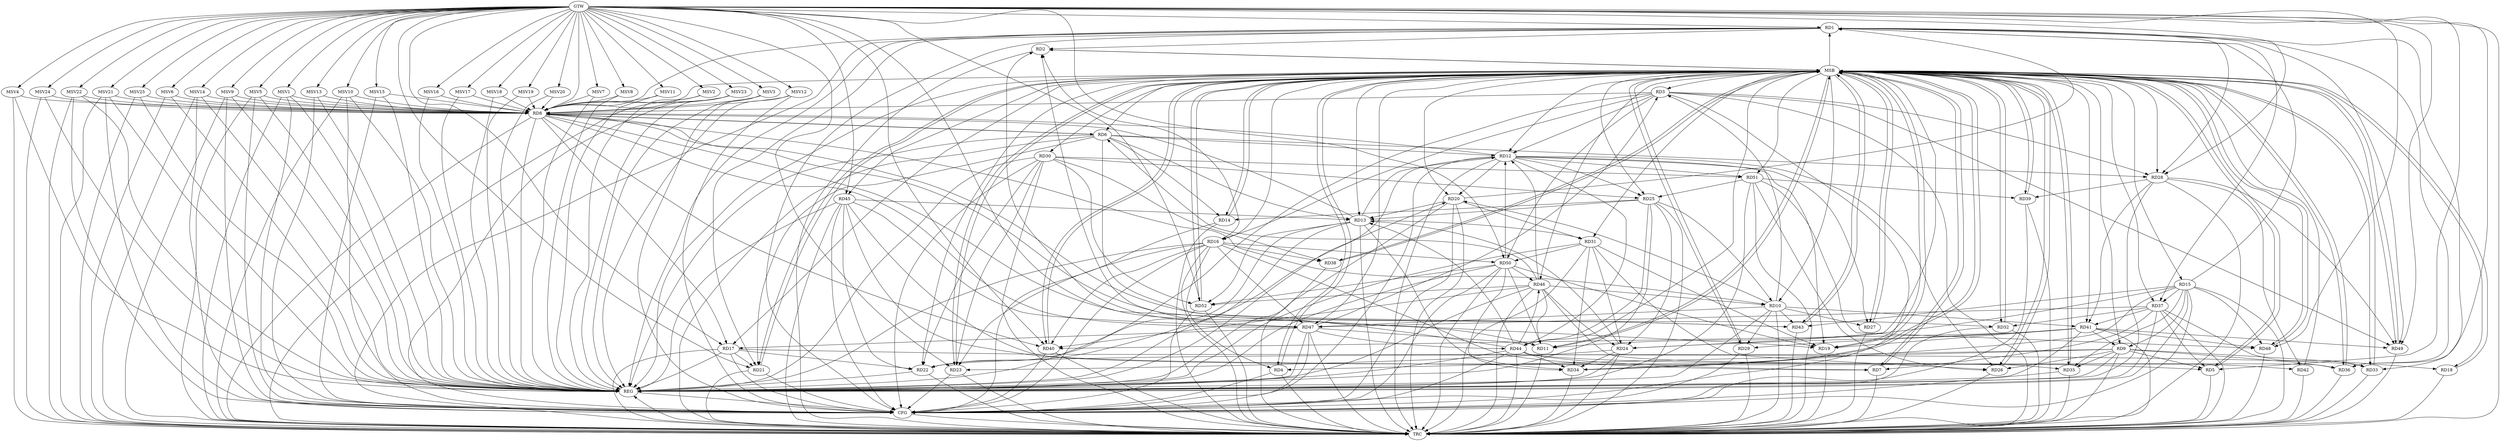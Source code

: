 strict digraph G {
  RD1 [ label="RD1" ];
  RD2 [ label="RD2" ];
  RD3 [ label="RD3" ];
  RD4 [ label="RD4" ];
  RD5 [ label="RD5" ];
  RD6 [ label="RD6" ];
  RD7 [ label="RD7" ];
  RD8 [ label="RD8" ];
  RD9 [ label="RD9" ];
  RD10 [ label="RD10" ];
  RD11 [ label="RD11" ];
  RD12 [ label="RD12" ];
  RD13 [ label="RD13" ];
  RD14 [ label="RD14" ];
  RD15 [ label="RD15" ];
  RD16 [ label="RD16" ];
  RD17 [ label="RD17" ];
  RD18 [ label="RD18" ];
  RD19 [ label="RD19" ];
  RD20 [ label="RD20" ];
  RD21 [ label="RD21" ];
  RD22 [ label="RD22" ];
  RD23 [ label="RD23" ];
  RD24 [ label="RD24" ];
  RD25 [ label="RD25" ];
  RD26 [ label="RD26" ];
  RD27 [ label="RD27" ];
  RD28 [ label="RD28" ];
  RD29 [ label="RD29" ];
  RD30 [ label="RD30" ];
  RD31 [ label="RD31" ];
  RD32 [ label="RD32" ];
  RD33 [ label="RD33" ];
  RD34 [ label="RD34" ];
  RD35 [ label="RD35" ];
  RD36 [ label="RD36" ];
  RD37 [ label="RD37" ];
  RD38 [ label="RD38" ];
  RD39 [ label="RD39" ];
  RD40 [ label="RD40" ];
  RD41 [ label="RD41" ];
  RD42 [ label="RD42" ];
  RD43 [ label="RD43" ];
  RD44 [ label="RD44" ];
  RD45 [ label="RD45" ];
  RD46 [ label="RD46" ];
  RD47 [ label="RD47" ];
  RD48 [ label="RD48" ];
  RD49 [ label="RD49" ];
  RD50 [ label="RD50" ];
  RD51 [ label="RD51" ];
  RD52 [ label="RD52" ];
  GTW [ label="GTW" ];
  REG [ label="REG" ];
  MSB [ label="MSB" ];
  CFG [ label="CFG" ];
  TRC [ label="TRC" ];
  MSV1 [ label="MSV1" ];
  MSV2 [ label="MSV2" ];
  MSV3 [ label="MSV3" ];
  MSV4 [ label="MSV4" ];
  MSV5 [ label="MSV5" ];
  MSV6 [ label="MSV6" ];
  MSV7 [ label="MSV7" ];
  MSV8 [ label="MSV8" ];
  MSV9 [ label="MSV9" ];
  MSV10 [ label="MSV10" ];
  MSV11 [ label="MSV11" ];
  MSV12 [ label="MSV12" ];
  MSV13 [ label="MSV13" ];
  MSV14 [ label="MSV14" ];
  MSV15 [ label="MSV15" ];
  MSV16 [ label="MSV16" ];
  MSV17 [ label="MSV17" ];
  MSV18 [ label="MSV18" ];
  MSV19 [ label="MSV19" ];
  MSV20 [ label="MSV20" ];
  MSV21 [ label="MSV21" ];
  MSV22 [ label="MSV22" ];
  MSV23 [ label="MSV23" ];
  MSV24 [ label="MSV24" ];
  MSV25 [ label="MSV25" ];
  RD1 -> RD2;
  RD1 -> RD8;
  RD15 -> RD1;
  RD20 -> RD1;
  RD1 -> RD21;
  RD1 -> RD28;
  RD1 -> RD33;
  RD1 -> RD36;
  RD1 -> RD37;
  RD1 -> RD49;
  RD16 -> RD2;
  RD44 -> RD2;
  RD47 -> RD2;
  RD3 -> RD8;
  RD10 -> RD3;
  RD3 -> RD12;
  RD3 -> RD16;
  RD3 -> RD28;
  RD47 -> RD3;
  RD3 -> RD49;
  RD3 -> RD50;
  RD9 -> RD4;
  RD16 -> RD4;
  RD9 -> RD5;
  RD37 -> RD5;
  RD45 -> RD5;
  RD6 -> RD8;
  RD8 -> RD6;
  RD6 -> RD12;
  RD6 -> RD13;
  RD6 -> RD14;
  RD6 -> RD21;
  RD6 -> RD28;
  RD6 -> RD43;
  RD46 -> RD6;
  RD16 -> RD7;
  RD37 -> RD7;
  RD44 -> RD7;
  RD8 -> RD10;
  RD12 -> RD8;
  RD13 -> RD8;
  RD8 -> RD17;
  RD8 -> RD19;
  RD8 -> RD32;
  RD8 -> RD40;
  RD8 -> RD43;
  RD8 -> RD47;
  RD15 -> RD9;
  RD9 -> RD18;
  RD9 -> RD22;
  RD9 -> RD26;
  RD9 -> RD35;
  RD9 -> RD36;
  RD41 -> RD9;
  RD10 -> RD20;
  RD25 -> RD10;
  RD10 -> RD27;
  RD10 -> RD29;
  RD10 -> RD41;
  RD10 -> RD43;
  RD46 -> RD10;
  RD10 -> RD47;
  RD15 -> RD11;
  RD46 -> RD11;
  RD47 -> RD11;
  RD50 -> RD11;
  RD13 -> RD12;
  RD12 -> RD19;
  RD12 -> RD20;
  RD12 -> RD25;
  RD12 -> RD26;
  RD12 -> RD27;
  RD12 -> RD44;
  RD46 -> RD12;
  RD50 -> RD12;
  RD12 -> RD51;
  RD20 -> RD13;
  RD13 -> RD22;
  RD24 -> RD13;
  RD25 -> RD13;
  RD13 -> RD31;
  RD13 -> RD34;
  RD44 -> RD13;
  RD45 -> RD13;
  RD13 -> RD52;
  RD25 -> RD14;
  RD15 -> RD34;
  RD15 -> RD35;
  RD15 -> RD37;
  RD15 -> RD43;
  RD15 -> RD48;
  RD16 -> RD23;
  RD16 -> RD38;
  RD16 -> RD40;
  RD16 -> RD47;
  RD16 -> RD50;
  RD17 -> RD21;
  RD17 -> RD22;
  RD17 -> RD33;
  RD47 -> RD17;
  RD31 -> RD19;
  RD41 -> RD19;
  RD50 -> RD19;
  RD22 -> RD20;
  RD20 -> RD31;
  RD30 -> RD22;
  RD45 -> RD22;
  RD24 -> RD23;
  RD30 -> RD23;
  RD25 -> RD24;
  RD31 -> RD24;
  RD24 -> RD34;
  RD41 -> RD24;
  RD46 -> RD24;
  RD30 -> RD25;
  RD25 -> RD44;
  RD51 -> RD25;
  RD31 -> RD26;
  RD51 -> RD26;
  RD28 -> RD39;
  RD28 -> RD41;
  RD28 -> RD42;
  RD28 -> RD49;
  RD41 -> RD29;
  RD30 -> RD38;
  RD30 -> RD51;
  RD30 -> RD52;
  RD31 -> RD34;
  RD31 -> RD50;
  RD37 -> RD32;
  RD37 -> RD33;
  RD44 -> RD34;
  RD50 -> RD34;
  RD45 -> RD35;
  RD46 -> RD36;
  RD37 -> RD41;
  RD37 -> RD47;
  RD51 -> RD39;
  RD41 -> RD40;
  RD46 -> RD40;
  RD41 -> RD48;
  RD41 -> RD49;
  RD44 -> RD42;
  RD44 -> RD46;
  RD47 -> RD44;
  RD45 -> RD47;
  RD50 -> RD46;
  RD46 -> RD52;
  RD51 -> RD48;
  RD50 -> RD52;
  GTW -> RD28;
  GTW -> RD17;
  GTW -> RD36;
  GTW -> RD50;
  GTW -> RD49;
  GTW -> RD40;
  GTW -> RD52;
  GTW -> RD1;
  GTW -> RD23;
  GTW -> RD11;
  GTW -> RD45;
  GTW -> RD21;
  GTW -> RD8;
  GTW -> RD48;
  GTW -> RD5;
  RD1 -> REG;
  RD3 -> REG;
  RD6 -> REG;
  RD8 -> REG;
  RD9 -> REG;
  RD10 -> REG;
  RD12 -> REG;
  RD13 -> REG;
  RD15 -> REG;
  RD16 -> REG;
  RD17 -> REG;
  RD20 -> REG;
  RD22 -> REG;
  RD24 -> REG;
  RD25 -> REG;
  RD28 -> REG;
  RD30 -> REG;
  RD31 -> REG;
  RD37 -> REG;
  RD41 -> REG;
  RD44 -> REG;
  RD45 -> REG;
  RD46 -> REG;
  RD47 -> REG;
  RD50 -> REG;
  RD51 -> REG;
  RD2 -> MSB;
  MSB -> RD7;
  MSB -> RD17;
  MSB -> RD26;
  MSB -> RD32;
  MSB -> RD51;
  MSB -> REG;
  RD4 -> MSB;
  MSB -> RD2;
  MSB -> RD6;
  MSB -> RD18;
  MSB -> RD34;
  RD5 -> MSB;
  MSB -> RD9;
  MSB -> RD47;
  MSB -> RD52;
  RD7 -> MSB;
  MSB -> RD5;
  MSB -> RD12;
  MSB -> RD21;
  MSB -> RD29;
  MSB -> RD36;
  RD11 -> MSB;
  MSB -> RD10;
  MSB -> RD13;
  MSB -> RD20;
  MSB -> RD31;
  RD14 -> MSB;
  MSB -> RD22;
  MSB -> RD35;
  RD18 -> MSB;
  MSB -> RD4;
  MSB -> RD14;
  MSB -> RD16;
  MSB -> RD43;
  MSB -> RD46;
  RD19 -> MSB;
  MSB -> RD28;
  MSB -> RD38;
  MSB -> RD41;
  MSB -> RD44;
  RD21 -> MSB;
  MSB -> RD25;
  MSB -> RD27;
  MSB -> RD33;
  RD23 -> MSB;
  RD26 -> MSB;
  MSB -> RD23;
  RD27 -> MSB;
  MSB -> RD30;
  MSB -> RD39;
  RD29 -> MSB;
  MSB -> RD37;
  MSB -> RD49;
  RD32 -> MSB;
  MSB -> RD45;
  MSB -> RD48;
  RD33 -> MSB;
  MSB -> RD11;
  MSB -> RD15;
  RD34 -> MSB;
  MSB -> RD1;
  RD35 -> MSB;
  MSB -> RD8;
  MSB -> RD40;
  RD36 -> MSB;
  RD38 -> MSB;
  MSB -> RD19;
  MSB -> RD24;
  RD39 -> MSB;
  RD40 -> MSB;
  RD42 -> MSB;
  MSB -> RD3;
  RD43 -> MSB;
  RD48 -> MSB;
  RD49 -> MSB;
  RD52 -> MSB;
  RD44 -> CFG;
  RD17 -> CFG;
  RD23 -> CFG;
  RD32 -> CFG;
  RD40 -> CFG;
  RD16 -> CFG;
  RD1 -> CFG;
  RD30 -> CFG;
  RD4 -> CFG;
  RD15 -> CFG;
  RD35 -> CFG;
  RD3 -> CFG;
  RD39 -> CFG;
  RD12 -> CFG;
  RD20 -> CFG;
  RD21 -> CFG;
  RD47 -> CFG;
  RD45 -> CFG;
  RD29 -> CFG;
  RD14 -> CFG;
  RD50 -> CFG;
  RD52 -> CFG;
  REG -> CFG;
  RD1 -> TRC;
  RD2 -> TRC;
  RD3 -> TRC;
  RD4 -> TRC;
  RD5 -> TRC;
  RD6 -> TRC;
  RD7 -> TRC;
  RD8 -> TRC;
  RD9 -> TRC;
  RD10 -> TRC;
  RD11 -> TRC;
  RD12 -> TRC;
  RD13 -> TRC;
  RD14 -> TRC;
  RD15 -> TRC;
  RD16 -> TRC;
  RD17 -> TRC;
  RD18 -> TRC;
  RD19 -> TRC;
  RD20 -> TRC;
  RD21 -> TRC;
  RD22 -> TRC;
  RD23 -> TRC;
  RD24 -> TRC;
  RD25 -> TRC;
  RD26 -> TRC;
  RD27 -> TRC;
  RD28 -> TRC;
  RD29 -> TRC;
  RD30 -> TRC;
  RD31 -> TRC;
  RD32 -> TRC;
  RD33 -> TRC;
  RD34 -> TRC;
  RD35 -> TRC;
  RD36 -> TRC;
  RD37 -> TRC;
  RD38 -> TRC;
  RD39 -> TRC;
  RD40 -> TRC;
  RD41 -> TRC;
  RD42 -> TRC;
  RD43 -> TRC;
  RD44 -> TRC;
  RD45 -> TRC;
  RD46 -> TRC;
  RD47 -> TRC;
  RD48 -> TRC;
  RD49 -> TRC;
  RD50 -> TRC;
  RD51 -> TRC;
  RD52 -> TRC;
  GTW -> TRC;
  CFG -> TRC;
  TRC -> REG;
  MSV1 -> RD8;
  MSV2 -> RD8;
  MSV3 -> RD8;
  MSV4 -> RD8;
  GTW -> MSV1;
  MSV1 -> REG;
  MSV1 -> TRC;
  MSV1 -> CFG;
  GTW -> MSV2;
  MSV2 -> REG;
  GTW -> MSV3;
  MSV3 -> REG;
  MSV3 -> CFG;
  GTW -> MSV4;
  MSV4 -> REG;
  MSV4 -> TRC;
  MSV5 -> RD8;
  MSV6 -> RD8;
  MSV7 -> RD8;
  GTW -> MSV5;
  MSV5 -> REG;
  MSV5 -> TRC;
  MSV5 -> CFG;
  GTW -> MSV6;
  MSV6 -> REG;
  MSV6 -> TRC;
  GTW -> MSV7;
  MSV7 -> REG;
  MSV8 -> RD8;
  MSV9 -> RD8;
  GTW -> MSV8;
  MSV8 -> REG;
  GTW -> MSV9;
  MSV9 -> REG;
  MSV9 -> TRC;
  MSV9 -> CFG;
  MSV10 -> RD8;
  MSV11 -> RD8;
  GTW -> MSV10;
  MSV10 -> REG;
  MSV10 -> TRC;
  MSV10 -> CFG;
  GTW -> MSV11;
  MSV11 -> REG;
  MSV12 -> RD8;
  MSV13 -> RD8;
  MSV14 -> RD8;
  MSV15 -> RD8;
  MSV16 -> RD8;
  MSV17 -> RD8;
  GTW -> MSV12;
  MSV12 -> REG;
  MSV12 -> CFG;
  GTW -> MSV13;
  MSV13 -> REG;
  MSV13 -> CFG;
  GTW -> MSV14;
  MSV14 -> REG;
  MSV14 -> TRC;
  MSV14 -> CFG;
  GTW -> MSV15;
  MSV15 -> REG;
  MSV15 -> CFG;
  GTW -> MSV16;
  MSV16 -> REG;
  GTW -> MSV17;
  MSV17 -> REG;
  MSV18 -> RD8;
  GTW -> MSV18;
  MSV18 -> REG;
  MSV19 -> RD8;
  GTW -> MSV19;
  MSV19 -> REG;
  MSV20 -> RD8;
  MSV21 -> RD8;
  GTW -> MSV20;
  MSV20 -> REG;
  GTW -> MSV21;
  MSV21 -> REG;
  MSV21 -> TRC;
  MSV21 -> CFG;
  MSV22 -> RD8;
  GTW -> MSV22;
  MSV22 -> REG;
  MSV22 -> TRC;
  MSV22 -> CFG;
  MSV23 -> RD8;
  GTW -> MSV23;
  MSV23 -> REG;
  MSV23 -> TRC;
  MSV23 -> CFG;
  MSV24 -> RD8;
  MSV25 -> RD8;
  GTW -> MSV24;
  MSV24 -> REG;
  MSV24 -> TRC;
  GTW -> MSV25;
  MSV25 -> REG;
  MSV25 -> TRC;
}
